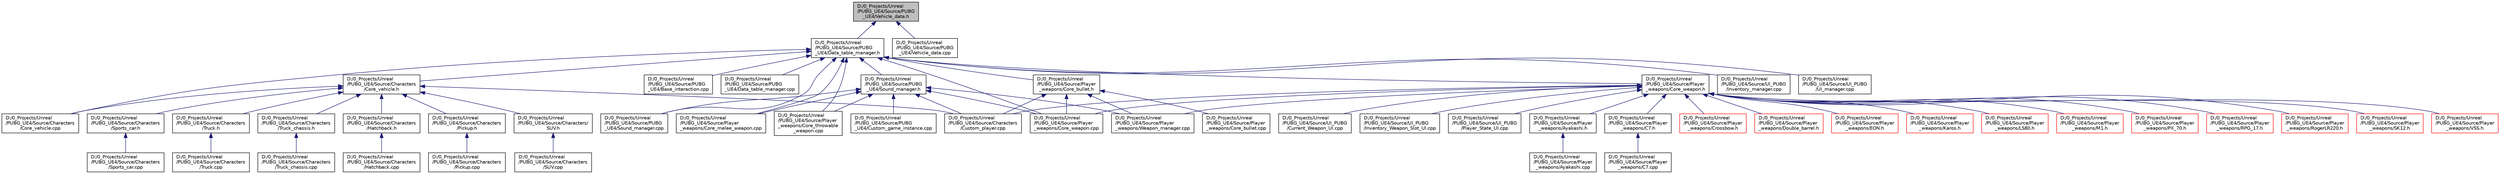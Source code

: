 digraph "D:/0_Projects/Unreal/PUBG_UE4/Source/PUBG_UE4/Vehicle_data.h"
{
 // LATEX_PDF_SIZE
  edge [fontname="Helvetica",fontsize="10",labelfontname="Helvetica",labelfontsize="10"];
  node [fontname="Helvetica",fontsize="10",shape=record];
  Node1 [label="D:/0_Projects/Unreal\l/PUBG_UE4/Source/PUBG\l_UE4/Vehicle_data.h",height=0.2,width=0.4,color="black", fillcolor="grey75", style="filled", fontcolor="black",tooltip="차량 데이터"];
  Node1 -> Node2 [dir="back",color="midnightblue",fontsize="10",style="solid"];
  Node2 [label="D:/0_Projects/Unreal\l/PUBG_UE4/Source/PUBG\l_UE4/Data_table_manager.h",height=0.2,width=0.4,color="black", fillcolor="white", style="filled",URL="$_data__table__manager_8h.html",tooltip="데이터 테이블 매니저"];
  Node2 -> Node3 [dir="back",color="midnightblue",fontsize="10",style="solid"];
  Node3 [label="D:/0_Projects/Unreal\l/PUBG_UE4/Source/Characters\l/Core_vehicle.cpp",height=0.2,width=0.4,color="black", fillcolor="white", style="filled",URL="$_core__vehicle_8cpp.html",tooltip=" "];
  Node2 -> Node4 [dir="back",color="midnightblue",fontsize="10",style="solid"];
  Node4 [label="D:/0_Projects/Unreal\l/PUBG_UE4/Source/Characters\l/Core_vehicle.h",height=0.2,width=0.4,color="black", fillcolor="white", style="filled",URL="$_core__vehicle_8h.html",tooltip="차량 메인 클래스 (틀대) 관련"];
  Node4 -> Node3 [dir="back",color="midnightblue",fontsize="10",style="solid"];
  Node4 -> Node5 [dir="back",color="midnightblue",fontsize="10",style="solid"];
  Node5 [label="D:/0_Projects/Unreal\l/PUBG_UE4/Source/Characters\l/Custom_player.cpp",height=0.2,width=0.4,color="black", fillcolor="white", style="filled",URL="$_custom__player_8cpp.html",tooltip=" "];
  Node4 -> Node6 [dir="back",color="midnightblue",fontsize="10",style="solid"];
  Node6 [label="D:/0_Projects/Unreal\l/PUBG_UE4/Source/Characters\l/Hatchback.h",height=0.2,width=0.4,color="black", fillcolor="white", style="filled",URL="$_hatchback_8h.html",tooltip=" "];
  Node6 -> Node7 [dir="back",color="midnightblue",fontsize="10",style="solid"];
  Node7 [label="D:/0_Projects/Unreal\l/PUBG_UE4/Source/Characters\l/Hatchback.cpp",height=0.2,width=0.4,color="black", fillcolor="white", style="filled",URL="$_hatchback_8cpp.html",tooltip=" "];
  Node4 -> Node8 [dir="back",color="midnightblue",fontsize="10",style="solid"];
  Node8 [label="D:/0_Projects/Unreal\l/PUBG_UE4/Source/Characters\l/Pickup.h",height=0.2,width=0.4,color="black", fillcolor="white", style="filled",URL="$_pickup_8h.html",tooltip=" "];
  Node8 -> Node9 [dir="back",color="midnightblue",fontsize="10",style="solid"];
  Node9 [label="D:/0_Projects/Unreal\l/PUBG_UE4/Source/Characters\l/Pickup.cpp",height=0.2,width=0.4,color="black", fillcolor="white", style="filled",URL="$_pickup_8cpp.html",tooltip=" "];
  Node4 -> Node10 [dir="back",color="midnightblue",fontsize="10",style="solid"];
  Node10 [label="D:/0_Projects/Unreal\l/PUBG_UE4/Source/Characters/\lSUV.h",height=0.2,width=0.4,color="black", fillcolor="white", style="filled",URL="$_s_u_v_8h.html",tooltip=" "];
  Node10 -> Node11 [dir="back",color="midnightblue",fontsize="10",style="solid"];
  Node11 [label="D:/0_Projects/Unreal\l/PUBG_UE4/Source/Characters\l/SUV.cpp",height=0.2,width=0.4,color="black", fillcolor="white", style="filled",URL="$_s_u_v_8cpp.html",tooltip=" "];
  Node4 -> Node12 [dir="back",color="midnightblue",fontsize="10",style="solid"];
  Node12 [label="D:/0_Projects/Unreal\l/PUBG_UE4/Source/Characters\l/Sports_car.h",height=0.2,width=0.4,color="black", fillcolor="white", style="filled",URL="$_sports__car_8h.html",tooltip=" "];
  Node12 -> Node13 [dir="back",color="midnightblue",fontsize="10",style="solid"];
  Node13 [label="D:/0_Projects/Unreal\l/PUBG_UE4/Source/Characters\l/Sports_car.cpp",height=0.2,width=0.4,color="black", fillcolor="white", style="filled",URL="$_sports__car_8cpp.html",tooltip=" "];
  Node4 -> Node14 [dir="back",color="midnightblue",fontsize="10",style="solid"];
  Node14 [label="D:/0_Projects/Unreal\l/PUBG_UE4/Source/Characters\l/Truck.h",height=0.2,width=0.4,color="black", fillcolor="white", style="filled",URL="$_truck_8h.html",tooltip=" "];
  Node14 -> Node15 [dir="back",color="midnightblue",fontsize="10",style="solid"];
  Node15 [label="D:/0_Projects/Unreal\l/PUBG_UE4/Source/Characters\l/Truck.cpp",height=0.2,width=0.4,color="black", fillcolor="white", style="filled",URL="$_truck_8cpp.html",tooltip=" "];
  Node4 -> Node16 [dir="back",color="midnightblue",fontsize="10",style="solid"];
  Node16 [label="D:/0_Projects/Unreal\l/PUBG_UE4/Source/Characters\l/Truck_chassis.h",height=0.2,width=0.4,color="black", fillcolor="white", style="filled",URL="$_truck__chassis_8h.html",tooltip=" "];
  Node16 -> Node17 [dir="back",color="midnightblue",fontsize="10",style="solid"];
  Node17 [label="D:/0_Projects/Unreal\l/PUBG_UE4/Source/Characters\l/Truck_chassis.cpp",height=0.2,width=0.4,color="black", fillcolor="white", style="filled",URL="$_truck__chassis_8cpp.html",tooltip=" "];
  Node2 -> Node18 [dir="back",color="midnightblue",fontsize="10",style="solid"];
  Node18 [label="D:/0_Projects/Unreal\l/PUBG_UE4/Source/PUBG\l_UE4/Base_interaction.cpp",height=0.2,width=0.4,color="black", fillcolor="white", style="filled",URL="$_base__interaction_8cpp.html",tooltip=" "];
  Node2 -> Node19 [dir="back",color="midnightblue",fontsize="10",style="solid"];
  Node19 [label="D:/0_Projects/Unreal\l/PUBG_UE4/Source/PUBG\l_UE4/Data_table_manager.cpp",height=0.2,width=0.4,color="black", fillcolor="white", style="filled",URL="$_data__table__manager_8cpp.html",tooltip=" "];
  Node2 -> Node20 [dir="back",color="midnightblue",fontsize="10",style="solid"];
  Node20 [label="D:/0_Projects/Unreal\l/PUBG_UE4/Source/PUBG\l_UE4/Sound_manager.cpp",height=0.2,width=0.4,color="black", fillcolor="white", style="filled",URL="$_sound__manager_8cpp.html",tooltip=" "];
  Node2 -> Node21 [dir="back",color="midnightblue",fontsize="10",style="solid"];
  Node21 [label="D:/0_Projects/Unreal\l/PUBG_UE4/Source/PUBG\l_UE4/Sound_manager.h",height=0.2,width=0.4,color="black", fillcolor="white", style="filled",URL="$_sound__manager_8h.html",tooltip="사운드 매니저"];
  Node21 -> Node5 [dir="back",color="midnightblue",fontsize="10",style="solid"];
  Node21 -> Node22 [dir="back",color="midnightblue",fontsize="10",style="solid"];
  Node22 [label="D:/0_Projects/Unreal\l/PUBG_UE4/Source/PUBG\l_UE4/Custom_game_instance.cpp",height=0.2,width=0.4,color="black", fillcolor="white", style="filled",URL="$_custom__game__instance_8cpp.html",tooltip=" "];
  Node21 -> Node20 [dir="back",color="midnightblue",fontsize="10",style="solid"];
  Node21 -> Node23 [dir="back",color="midnightblue",fontsize="10",style="solid"];
  Node23 [label="D:/0_Projects/Unreal\l/PUBG_UE4/Source/Player\l_weapons/Core_melee_weapon.cpp",height=0.2,width=0.4,color="black", fillcolor="white", style="filled",URL="$_core__melee__weapon_8cpp.html",tooltip=" "];
  Node21 -> Node24 [dir="back",color="midnightblue",fontsize="10",style="solid"];
  Node24 [label="D:/0_Projects/Unreal\l/PUBG_UE4/Source/Player\l_weapons/Core_throwable\l_weapon.cpp",height=0.2,width=0.4,color="black", fillcolor="white", style="filled",URL="$_core__throwable__weapon_8cpp.html",tooltip=" "];
  Node21 -> Node25 [dir="back",color="midnightblue",fontsize="10",style="solid"];
  Node25 [label="D:/0_Projects/Unreal\l/PUBG_UE4/Source/Player\l_weapons/Core_weapon.cpp",height=0.2,width=0.4,color="black", fillcolor="white", style="filled",URL="$_core__weapon_8cpp.html",tooltip=" "];
  Node21 -> Node26 [dir="back",color="midnightblue",fontsize="10",style="solid"];
  Node26 [label="D:/0_Projects/Unreal\l/PUBG_UE4/Source/Player\l_weapons/Weapon_manager.cpp",height=0.2,width=0.4,color="black", fillcolor="white", style="filled",URL="$_weapon__manager_8cpp.html",tooltip=" "];
  Node2 -> Node27 [dir="back",color="midnightblue",fontsize="10",style="solid"];
  Node27 [label="D:/0_Projects/Unreal\l/PUBG_UE4/Source/Player\l_weapons/Core_bullet.h",height=0.2,width=0.4,color="black", fillcolor="white", style="filled",URL="$_core__bullet_8h.html",tooltip="모든 총알들은 이로부터 상속받음"];
  Node27 -> Node5 [dir="back",color="midnightblue",fontsize="10",style="solid"];
  Node27 -> Node28 [dir="back",color="midnightblue",fontsize="10",style="solid"];
  Node28 [label="D:/0_Projects/Unreal\l/PUBG_UE4/Source/Player\l_weapons/Core_bullet.cpp",height=0.2,width=0.4,color="black", fillcolor="white", style="filled",URL="$_core__bullet_8cpp.html",tooltip=" "];
  Node27 -> Node25 [dir="back",color="midnightblue",fontsize="10",style="solid"];
  Node27 -> Node26 [dir="back",color="midnightblue",fontsize="10",style="solid"];
  Node2 -> Node23 [dir="back",color="midnightblue",fontsize="10",style="solid"];
  Node2 -> Node24 [dir="back",color="midnightblue",fontsize="10",style="solid"];
  Node2 -> Node25 [dir="back",color="midnightblue",fontsize="10",style="solid"];
  Node2 -> Node29 [dir="back",color="midnightblue",fontsize="10",style="solid"];
  Node29 [label="D:/0_Projects/Unreal\l/PUBG_UE4/Source/Player\l_weapons/Core_weapon.h",height=0.2,width=0.4,color="black", fillcolor="white", style="filled",URL="$_core__weapon_8h.html",tooltip="모든 총기 무기들은 이로부터 상속받음"];
  Node29 -> Node5 [dir="back",color="midnightblue",fontsize="10",style="solid"];
  Node29 -> Node30 [dir="back",color="midnightblue",fontsize="10",style="solid"];
  Node30 [label="D:/0_Projects/Unreal\l/PUBG_UE4/Source/Player\l_weapons/Ayakashi.h",height=0.2,width=0.4,color="black", fillcolor="white", style="filled",URL="$_ayakashi_8h.html",tooltip=" "];
  Node30 -> Node31 [dir="back",color="midnightblue",fontsize="10",style="solid"];
  Node31 [label="D:/0_Projects/Unreal\l/PUBG_UE4/Source/Player\l_weapons/Ayakashi.cpp",height=0.2,width=0.4,color="black", fillcolor="white", style="filled",URL="$_ayakashi_8cpp.html",tooltip=" "];
  Node29 -> Node32 [dir="back",color="midnightblue",fontsize="10",style="solid"];
  Node32 [label="D:/0_Projects/Unreal\l/PUBG_UE4/Source/Player\l_weapons/C7.h",height=0.2,width=0.4,color="black", fillcolor="white", style="filled",URL="$_c7_8h.html",tooltip=" "];
  Node32 -> Node33 [dir="back",color="midnightblue",fontsize="10",style="solid"];
  Node33 [label="D:/0_Projects/Unreal\l/PUBG_UE4/Source/Player\l_weapons/C7.cpp",height=0.2,width=0.4,color="black", fillcolor="white", style="filled",URL="$_c7_8cpp.html",tooltip=" "];
  Node29 -> Node25 [dir="back",color="midnightblue",fontsize="10",style="solid"];
  Node29 -> Node34 [dir="back",color="midnightblue",fontsize="10",style="solid"];
  Node34 [label="D:/0_Projects/Unreal\l/PUBG_UE4/Source/Player\l_weapons/Crossbow.h",height=0.2,width=0.4,color="red", fillcolor="white", style="filled",URL="$_crossbow_8h.html",tooltip=" "];
  Node29 -> Node36 [dir="back",color="midnightblue",fontsize="10",style="solid"];
  Node36 [label="D:/0_Projects/Unreal\l/PUBG_UE4/Source/Player\l_weapons/Double_barrel.h",height=0.2,width=0.4,color="red", fillcolor="white", style="filled",URL="$_double__barrel_8h.html",tooltip=" "];
  Node29 -> Node38 [dir="back",color="midnightblue",fontsize="10",style="solid"];
  Node38 [label="D:/0_Projects/Unreal\l/PUBG_UE4/Source/Player\l_weapons/EON.h",height=0.2,width=0.4,color="red", fillcolor="white", style="filled",URL="$_e_o_n_8h.html",tooltip=" "];
  Node29 -> Node40 [dir="back",color="midnightblue",fontsize="10",style="solid"];
  Node40 [label="D:/0_Projects/Unreal\l/PUBG_UE4/Source/Player\l_weapons/Karos.h",height=0.2,width=0.4,color="red", fillcolor="white", style="filled",URL="$_karos_8h.html",tooltip=" "];
  Node29 -> Node42 [dir="back",color="midnightblue",fontsize="10",style="solid"];
  Node42 [label="D:/0_Projects/Unreal\l/PUBG_UE4/Source/Player\l_weapons/LS80.h",height=0.2,width=0.4,color="red", fillcolor="white", style="filled",URL="$_l_s80_8h.html",tooltip=" "];
  Node29 -> Node44 [dir="back",color="midnightblue",fontsize="10",style="solid"];
  Node44 [label="D:/0_Projects/Unreal\l/PUBG_UE4/Source/Player\l_weapons/M1.h",height=0.2,width=0.4,color="red", fillcolor="white", style="filled",URL="$_m1_8h.html",tooltip=" "];
  Node29 -> Node46 [dir="back",color="midnightblue",fontsize="10",style="solid"];
  Node46 [label="D:/0_Projects/Unreal\l/PUBG_UE4/Source/Player\l_weapons/PX_70.h",height=0.2,width=0.4,color="red", fillcolor="white", style="filled",URL="$_p_x__70_8h.html",tooltip=" "];
  Node29 -> Node48 [dir="back",color="midnightblue",fontsize="10",style="solid"];
  Node48 [label="D:/0_Projects/Unreal\l/PUBG_UE4/Source/Player\l_weapons/RPG_17.h",height=0.2,width=0.4,color="red", fillcolor="white", style="filled",URL="$_r_p_g__17_8h.html",tooltip=" "];
  Node29 -> Node50 [dir="back",color="midnightblue",fontsize="10",style="solid"];
  Node50 [label="D:/0_Projects/Unreal\l/PUBG_UE4/Source/Player\l_weapons/RogerLR220.h",height=0.2,width=0.4,color="red", fillcolor="white", style="filled",URL="$_roger_l_r220_8h.html",tooltip=" "];
  Node29 -> Node52 [dir="back",color="midnightblue",fontsize="10",style="solid"];
  Node52 [label="D:/0_Projects/Unreal\l/PUBG_UE4/Source/Player\l_weapons/SK12.h",height=0.2,width=0.4,color="red", fillcolor="white", style="filled",URL="$_s_k12_8h.html",tooltip=" "];
  Node29 -> Node54 [dir="back",color="midnightblue",fontsize="10",style="solid"];
  Node54 [label="D:/0_Projects/Unreal\l/PUBG_UE4/Source/Player\l_weapons/VSS.h",height=0.2,width=0.4,color="red", fillcolor="white", style="filled",URL="$_v_s_s_8h.html",tooltip=" "];
  Node29 -> Node26 [dir="back",color="midnightblue",fontsize="10",style="solid"];
  Node29 -> Node56 [dir="back",color="midnightblue",fontsize="10",style="solid"];
  Node56 [label="D:/0_Projects/Unreal\l/PUBG_UE4/Source/UI_PUBG\l/Current_Weapon_UI.cpp",height=0.2,width=0.4,color="black", fillcolor="white", style="filled",URL="$_current___weapon___u_i_8cpp.html",tooltip=" "];
  Node29 -> Node57 [dir="back",color="midnightblue",fontsize="10",style="solid"];
  Node57 [label="D:/0_Projects/Unreal\l/PUBG_UE4/Source/UI_PUBG\l/Inventory_Weapon_Slot_UI.cpp",height=0.2,width=0.4,color="black", fillcolor="white", style="filled",URL="$_inventory___weapon___slot___u_i_8cpp.html",tooltip=" "];
  Node29 -> Node58 [dir="back",color="midnightblue",fontsize="10",style="solid"];
  Node58 [label="D:/0_Projects/Unreal\l/PUBG_UE4/Source/UI_PUBG\l/Player_State_UI.cpp",height=0.2,width=0.4,color="black", fillcolor="white", style="filled",URL="$_player___state___u_i_8cpp.html",tooltip=" "];
  Node2 -> Node59 [dir="back",color="midnightblue",fontsize="10",style="solid"];
  Node59 [label="D:/0_Projects/Unreal\l/PUBG_UE4/Source/UI_PUBG\l/Inventory_manager.cpp",height=0.2,width=0.4,color="black", fillcolor="white", style="filled",URL="$_inventory__manager_8cpp.html",tooltip=" "];
  Node2 -> Node60 [dir="back",color="midnightblue",fontsize="10",style="solid"];
  Node60 [label="D:/0_Projects/Unreal\l/PUBG_UE4/Source/UI_PUBG\l/UI_manager.cpp",height=0.2,width=0.4,color="black", fillcolor="white", style="filled",URL="$_u_i__manager_8cpp.html",tooltip=" "];
  Node1 -> Node61 [dir="back",color="midnightblue",fontsize="10",style="solid"];
  Node61 [label="D:/0_Projects/Unreal\l/PUBG_UE4/Source/PUBG\l_UE4/Vehicle_data.cpp",height=0.2,width=0.4,color="black", fillcolor="white", style="filled",URL="$_vehicle__data_8cpp.html",tooltip=" "];
}
